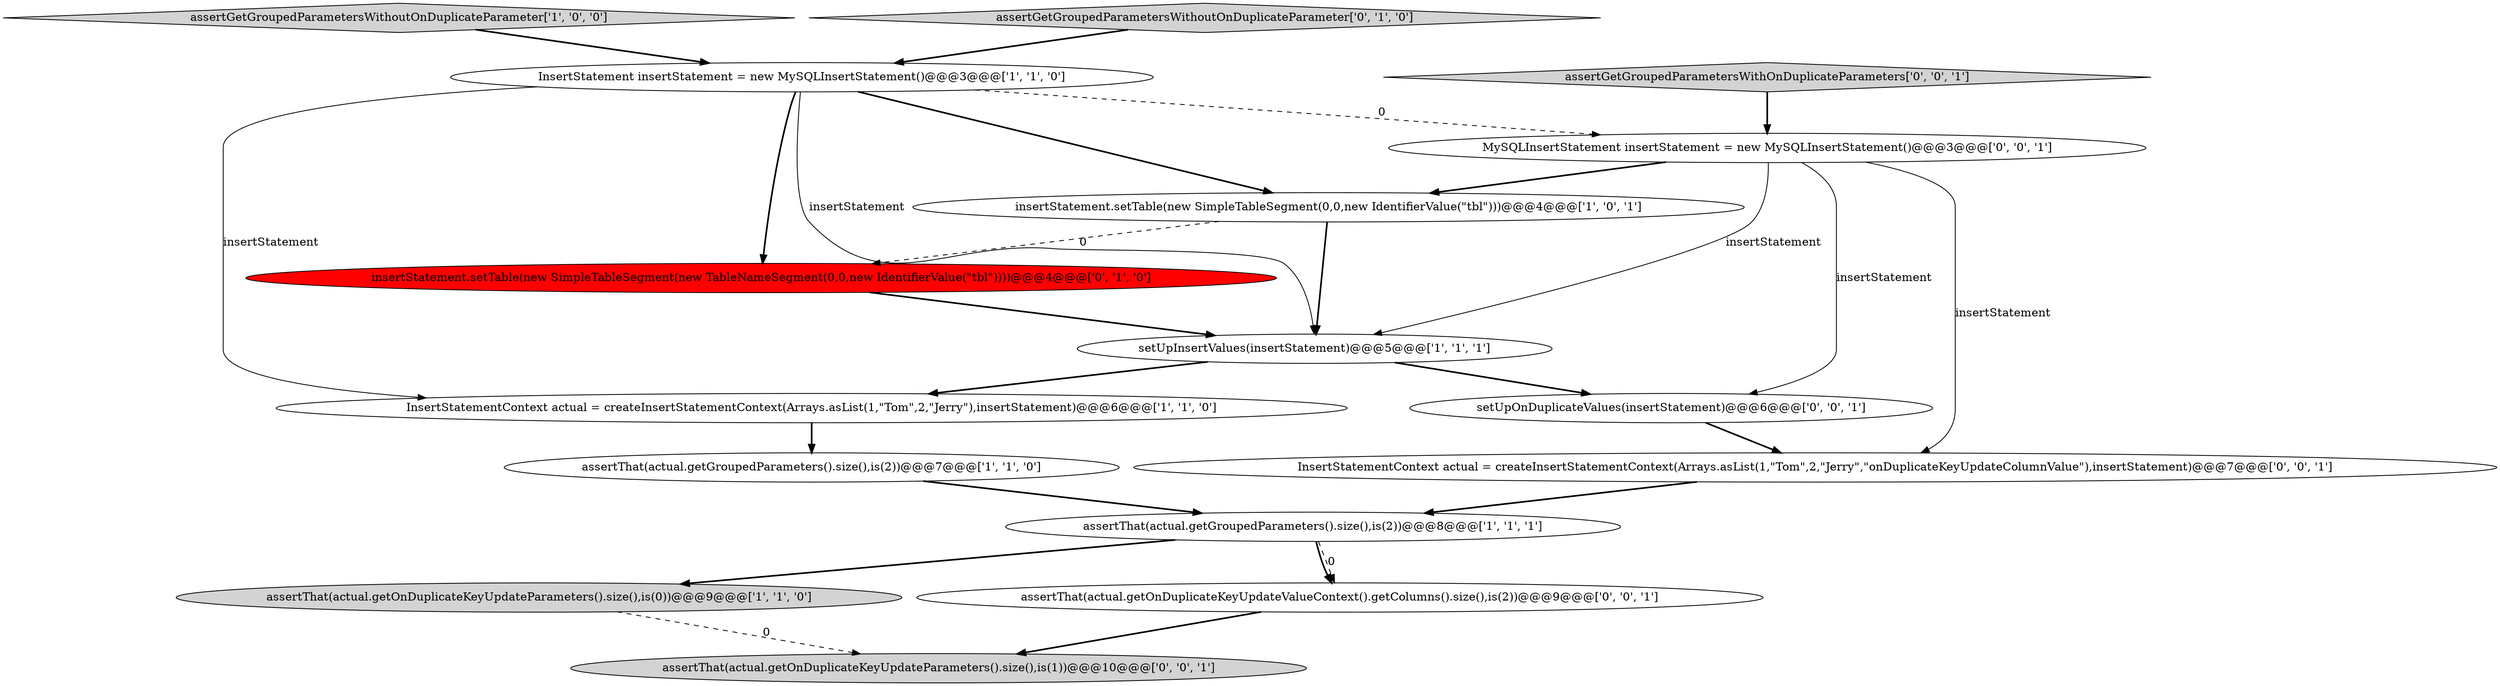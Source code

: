 digraph {
5 [style = filled, label = "insertStatement.setTable(new SimpleTableSegment(0,0,new IdentifierValue(\"tbl\")))@@@4@@@['1', '0', '1']", fillcolor = white, shape = ellipse image = "AAA0AAABBB1BBB"];
15 [style = filled, label = "InsertStatementContext actual = createInsertStatementContext(Arrays.asList(1,\"Tom\",2,\"Jerry\",\"onDuplicateKeyUpdateColumnValue\"),insertStatement)@@@7@@@['0', '0', '1']", fillcolor = white, shape = ellipse image = "AAA0AAABBB3BBB"];
3 [style = filled, label = "assertGetGroupedParametersWithoutOnDuplicateParameter['1', '0', '0']", fillcolor = lightgray, shape = diamond image = "AAA0AAABBB1BBB"];
10 [style = filled, label = "MySQLInsertStatement insertStatement = new MySQLInsertStatement()@@@3@@@['0', '0', '1']", fillcolor = white, shape = ellipse image = "AAA0AAABBB3BBB"];
2 [style = filled, label = "assertThat(actual.getOnDuplicateKeyUpdateParameters().size(),is(0))@@@9@@@['1', '1', '0']", fillcolor = lightgray, shape = ellipse image = "AAA0AAABBB1BBB"];
14 [style = filled, label = "assertThat(actual.getOnDuplicateKeyUpdateValueContext().getColumns().size(),is(2))@@@9@@@['0', '0', '1']", fillcolor = white, shape = ellipse image = "AAA0AAABBB3BBB"];
12 [style = filled, label = "assertGetGroupedParametersWithOnDuplicateParameters['0', '0', '1']", fillcolor = lightgray, shape = diamond image = "AAA0AAABBB3BBB"];
1 [style = filled, label = "assertThat(actual.getGroupedParameters().size(),is(2))@@@7@@@['1', '1', '0']", fillcolor = white, shape = ellipse image = "AAA0AAABBB1BBB"];
7 [style = filled, label = "InsertStatementContext actual = createInsertStatementContext(Arrays.asList(1,\"Tom\",2,\"Jerry\"),insertStatement)@@@6@@@['1', '1', '0']", fillcolor = white, shape = ellipse image = "AAA0AAABBB1BBB"];
9 [style = filled, label = "assertGetGroupedParametersWithoutOnDuplicateParameter['0', '1', '0']", fillcolor = lightgray, shape = diamond image = "AAA0AAABBB2BBB"];
11 [style = filled, label = "setUpOnDuplicateValues(insertStatement)@@@6@@@['0', '0', '1']", fillcolor = white, shape = ellipse image = "AAA0AAABBB3BBB"];
4 [style = filled, label = "InsertStatement insertStatement = new MySQLInsertStatement()@@@3@@@['1', '1', '0']", fillcolor = white, shape = ellipse image = "AAA0AAABBB1BBB"];
0 [style = filled, label = "assertThat(actual.getGroupedParameters().size(),is(2))@@@8@@@['1', '1', '1']", fillcolor = white, shape = ellipse image = "AAA0AAABBB1BBB"];
13 [style = filled, label = "assertThat(actual.getOnDuplicateKeyUpdateParameters().size(),is(1))@@@10@@@['0', '0', '1']", fillcolor = lightgray, shape = ellipse image = "AAA0AAABBB3BBB"];
6 [style = filled, label = "setUpInsertValues(insertStatement)@@@5@@@['1', '1', '1']", fillcolor = white, shape = ellipse image = "AAA0AAABBB1BBB"];
8 [style = filled, label = "insertStatement.setTable(new SimpleTableSegment(new TableNameSegment(0,0,new IdentifierValue(\"tbl\"))))@@@4@@@['0', '1', '0']", fillcolor = red, shape = ellipse image = "AAA1AAABBB2BBB"];
7->1 [style = bold, label=""];
4->6 [style = solid, label="insertStatement"];
9->4 [style = bold, label=""];
0->2 [style = bold, label=""];
8->6 [style = bold, label=""];
1->0 [style = bold, label=""];
3->4 [style = bold, label=""];
11->15 [style = bold, label=""];
0->14 [style = dashed, label="0"];
0->14 [style = bold, label=""];
12->10 [style = bold, label=""];
10->5 [style = bold, label=""];
5->6 [style = bold, label=""];
2->13 [style = dashed, label="0"];
15->0 [style = bold, label=""];
6->11 [style = bold, label=""];
4->7 [style = solid, label="insertStatement"];
10->15 [style = solid, label="insertStatement"];
5->8 [style = dashed, label="0"];
4->8 [style = bold, label=""];
10->11 [style = solid, label="insertStatement"];
14->13 [style = bold, label=""];
6->7 [style = bold, label=""];
4->10 [style = dashed, label="0"];
4->5 [style = bold, label=""];
10->6 [style = solid, label="insertStatement"];
}
